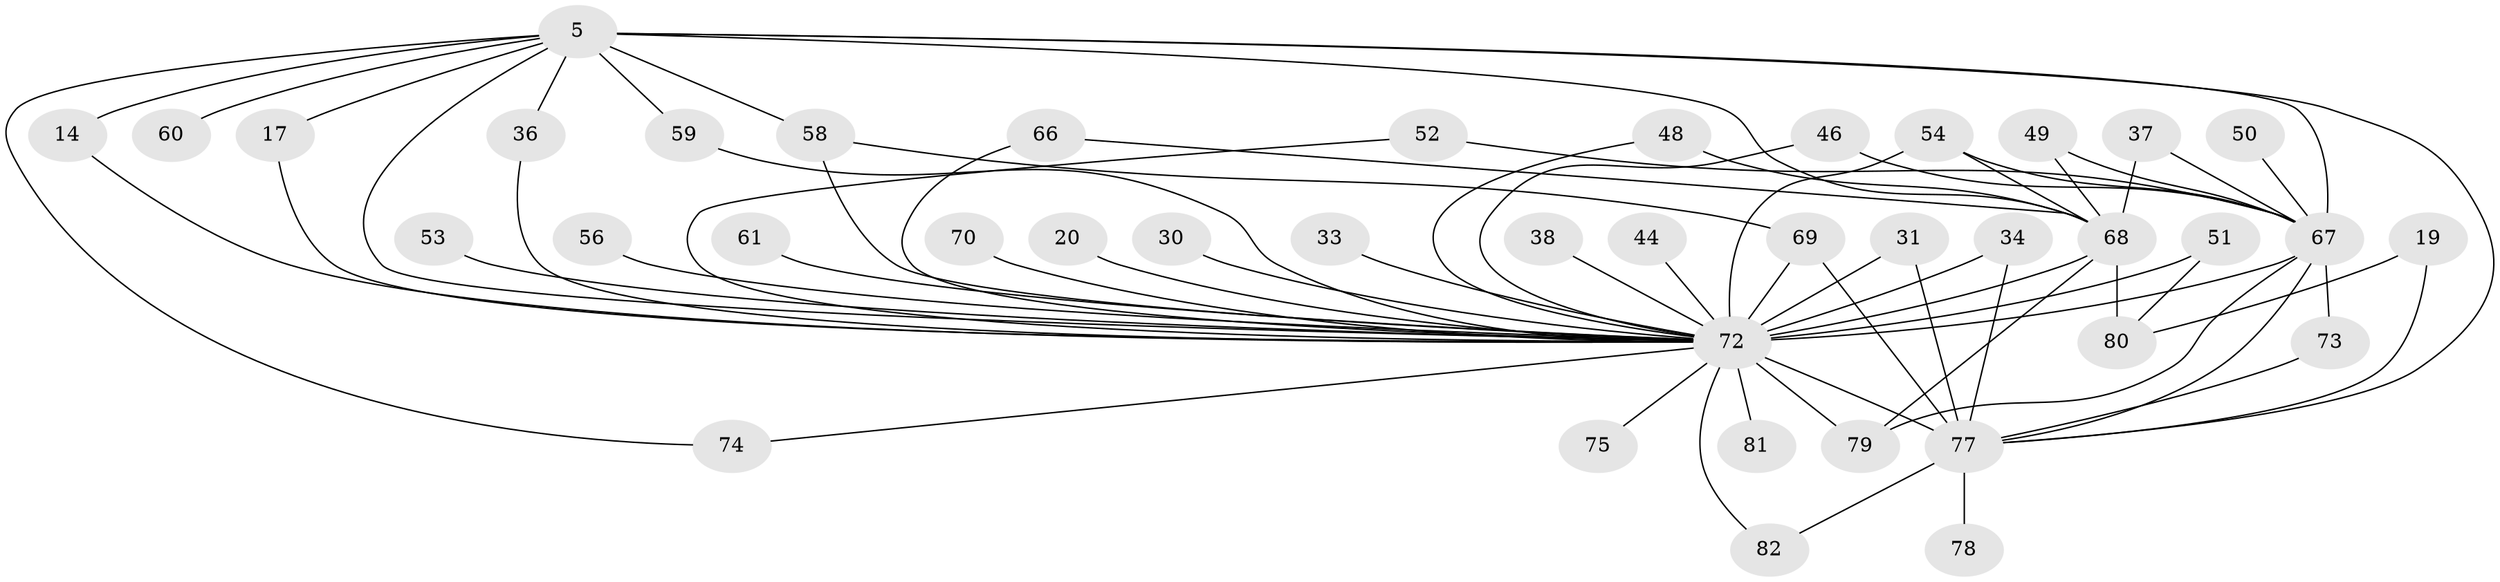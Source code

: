 // original degree distribution, {14: 0.024390243902439025, 17: 0.036585365853658534, 19: 0.012195121951219513, 18: 0.012195121951219513, 16: 0.012195121951219513, 25: 0.024390243902439025, 2: 0.5853658536585366, 4: 0.06097560975609756, 5: 0.04878048780487805, 8: 0.012195121951219513, 3: 0.14634146341463414, 9: 0.012195121951219513, 7: 0.012195121951219513}
// Generated by graph-tools (version 1.1) at 2025/48/03/04/25 21:48:32]
// undirected, 41 vertices, 68 edges
graph export_dot {
graph [start="1"]
  node [color=gray90,style=filled];
  5 [super="+3"];
  14;
  17;
  19;
  20;
  30;
  31;
  33;
  34;
  36;
  37;
  38;
  44;
  46;
  48 [super="+27"];
  49;
  50 [super="+24"];
  51 [super="+25+12"];
  52;
  53;
  54 [super="+32"];
  56 [super="+39"];
  58 [super="+21"];
  59;
  60;
  61;
  66;
  67 [super="+47+2+11"];
  68 [super="+18+23+28"];
  69 [super="+62+63"];
  70;
  72 [super="+26+55+45+29+22+10+9"];
  73;
  74;
  75;
  77 [super="+40+8"];
  78;
  79 [super="+65+76"];
  80 [super="+71"];
  81;
  82;
  5 -- 17 [weight=2];
  5 -- 36;
  5 -- 59;
  5 -- 60 [weight=2];
  5 -- 68 [weight=4];
  5 -- 74;
  5 -- 14;
  5 -- 77 [weight=5];
  5 -- 67 [weight=4];
  5 -- 72 [weight=9];
  5 -- 58 [weight=2];
  14 -- 72;
  17 -- 72;
  19 -- 77 [weight=2];
  19 -- 80;
  20 -- 72 [weight=2];
  30 -- 72 [weight=2];
  31 -- 77;
  31 -- 72;
  33 -- 72 [weight=2];
  34 -- 77;
  34 -- 72;
  36 -- 72;
  37 -- 68;
  37 -- 67;
  38 -- 72 [weight=2];
  44 -- 72;
  46 -- 67;
  46 -- 72;
  48 -- 68 [weight=2];
  48 -- 72;
  49 -- 68;
  49 -- 67;
  50 -- 67 [weight=2];
  51 -- 80;
  51 -- 72 [weight=4];
  52 -- 67;
  52 -- 72;
  53 -- 72 [weight=2];
  54 -- 68;
  54 -- 67;
  54 -- 72;
  56 -- 72 [weight=3];
  58 -- 72;
  58 -- 69;
  59 -- 72;
  61 -- 72 [weight=2];
  66 -- 68;
  66 -- 72;
  67 -- 73;
  67 -- 77 [weight=4];
  67 -- 72 [weight=11];
  67 -- 79 [weight=2];
  68 -- 79 [weight=3];
  68 -- 80;
  68 -- 72;
  69 -- 72 [weight=4];
  69 -- 77;
  70 -- 72 [weight=2];
  72 -- 77 [weight=12];
  72 -- 74;
  72 -- 81 [weight=2];
  72 -- 79 [weight=4];
  72 -- 75;
  72 -- 82;
  73 -- 77;
  77 -- 78 [weight=2];
  77 -- 82;
}
